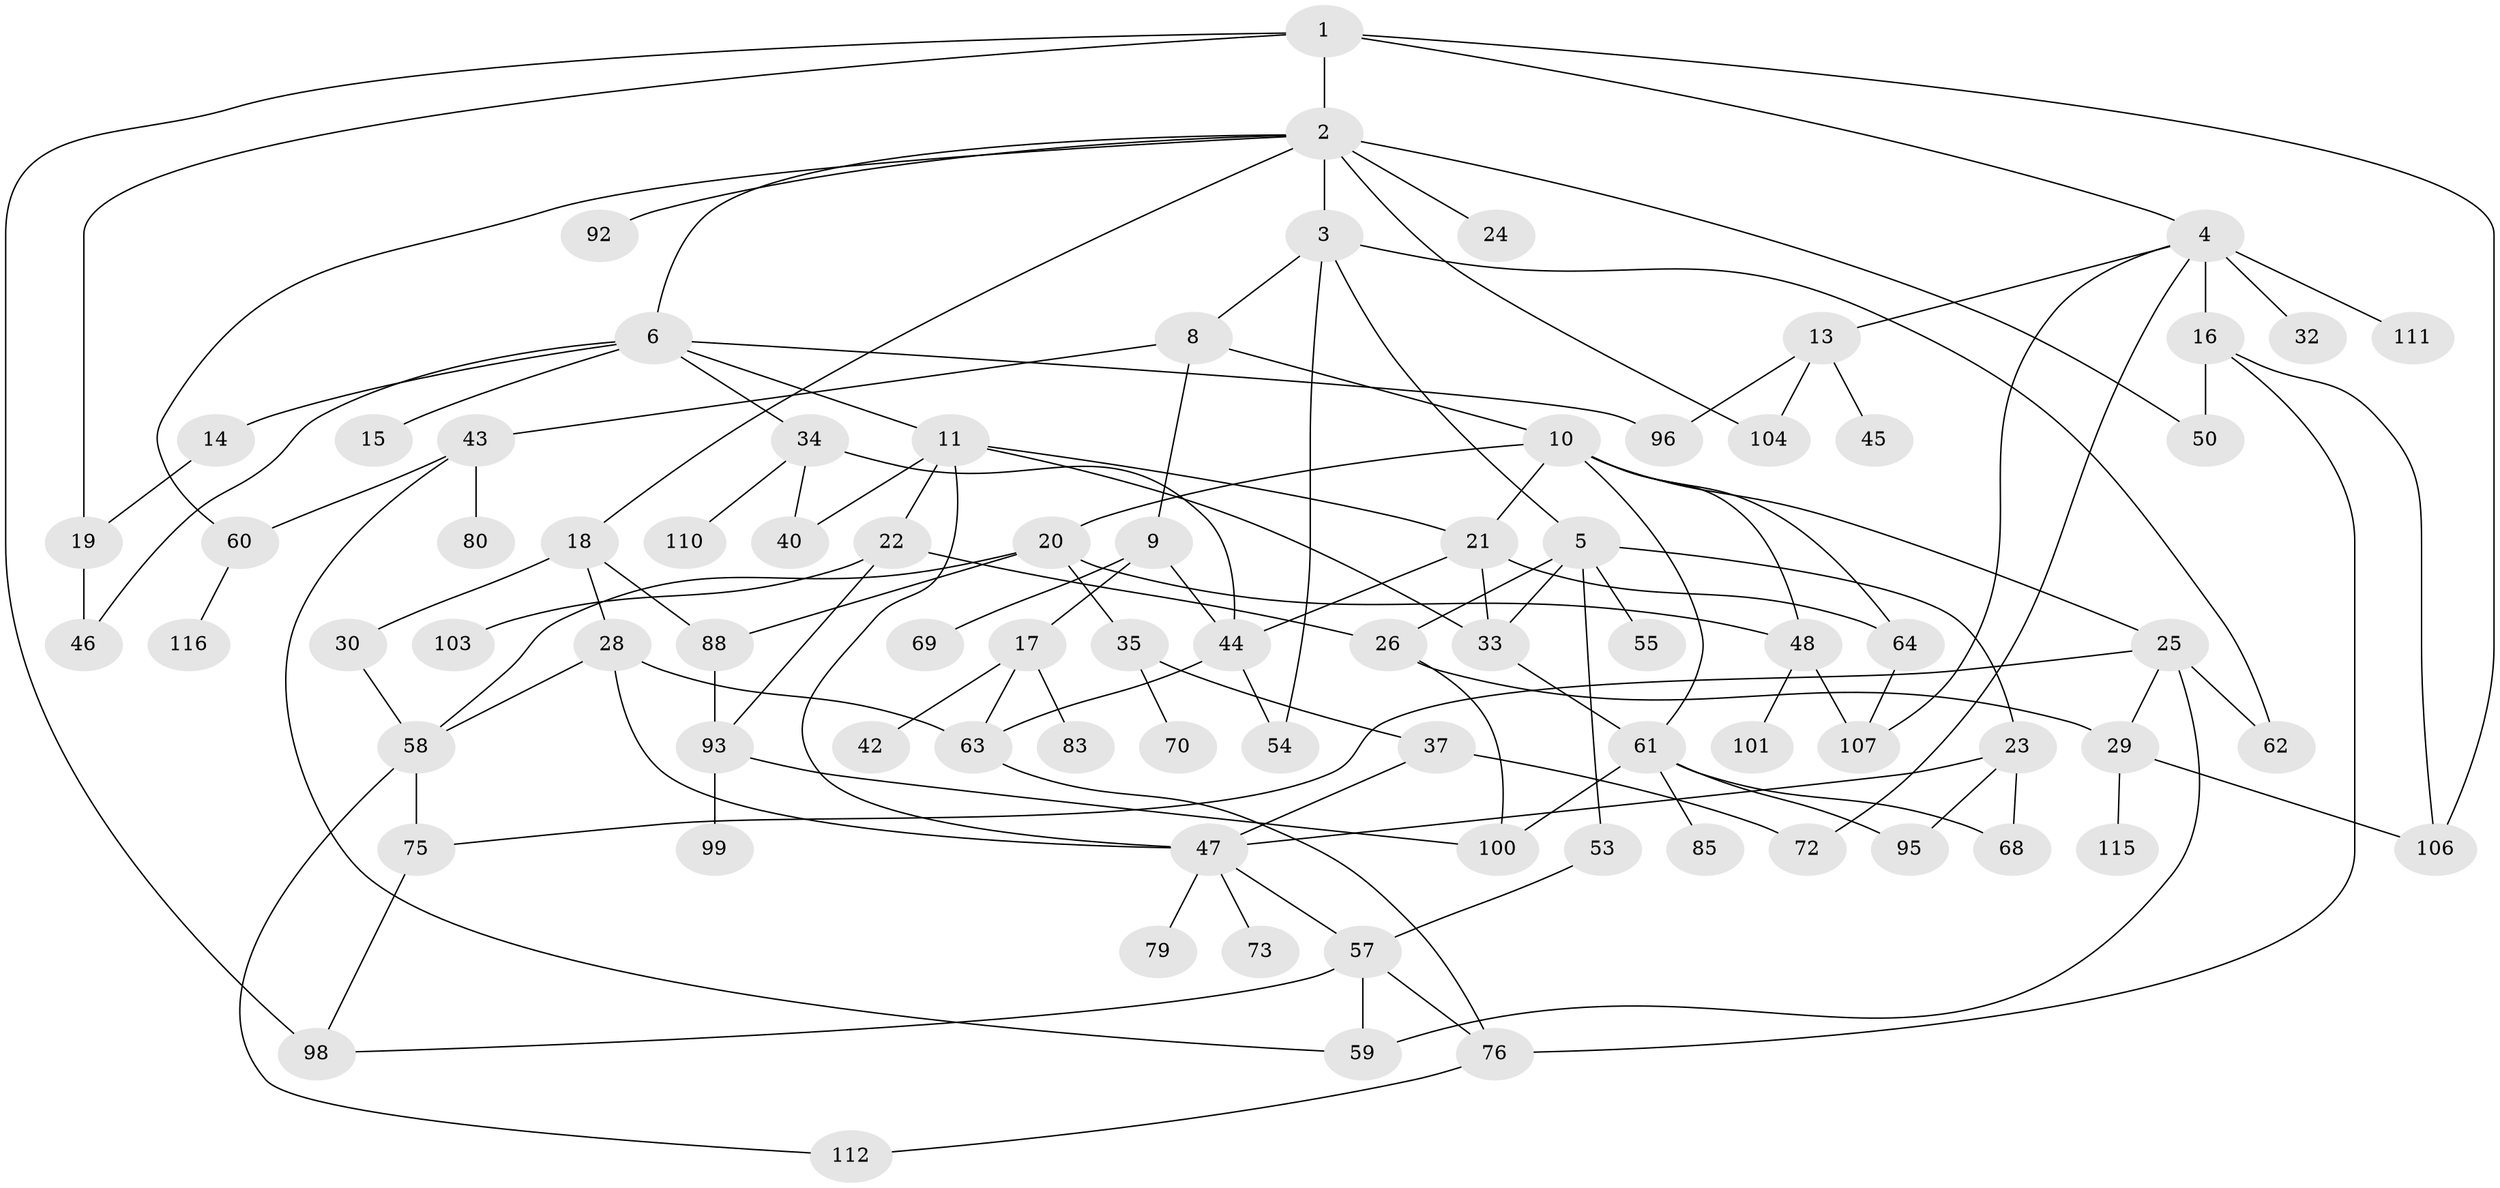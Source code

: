 // original degree distribution, {5: 0.0423728813559322, 8: 0.01694915254237288, 4: 0.211864406779661, 6: 0.03389830508474576, 7: 0.00847457627118644, 3: 0.2033898305084746, 2: 0.2796610169491525, 1: 0.2033898305084746}
// Generated by graph-tools (version 1.1) at 2025/41/03/06/25 10:41:26]
// undirected, 81 vertices, 126 edges
graph export_dot {
graph [start="1"]
  node [color=gray90,style=filled];
  1 [super="+105"];
  2 [super="+12"];
  3 [super="+7"];
  4 [super="+89"];
  5 [super="+78"];
  6 [super="+71"];
  8;
  9 [super="+77"];
  10 [super="+41"];
  11 [super="+39"];
  13 [super="+52"];
  14;
  15;
  16 [super="+108"];
  17;
  18;
  19 [super="+51"];
  20 [super="+74"];
  21 [super="+27"];
  22 [super="+86"];
  23 [super="+31"];
  24 [super="+38"];
  25 [super="+56"];
  26 [super="+36"];
  28 [super="+113"];
  29 [super="+81"];
  30;
  32;
  33;
  34 [super="+87"];
  35;
  37 [super="+102"];
  40;
  42 [super="+66"];
  43;
  44 [super="+94"];
  45;
  46;
  47 [super="+49"];
  48 [super="+82"];
  50;
  53 [super="+91"];
  54;
  55;
  57 [super="+109"];
  58 [super="+65"];
  59 [super="+117"];
  60 [super="+67"];
  61 [super="+84"];
  62;
  63;
  64;
  68;
  69;
  70;
  72;
  73;
  75 [super="+114"];
  76 [super="+90"];
  79;
  80;
  83;
  85 [super="+118"];
  88;
  92;
  93 [super="+97"];
  95;
  96;
  98;
  99;
  100;
  101;
  103;
  104;
  106;
  107;
  110;
  111;
  112;
  115;
  116;
  1 -- 2;
  1 -- 4;
  1 -- 98;
  1 -- 106;
  1 -- 19;
  2 -- 3;
  2 -- 6;
  2 -- 24;
  2 -- 50 [weight=2];
  2 -- 104;
  2 -- 60;
  2 -- 18;
  2 -- 92;
  3 -- 5;
  3 -- 8;
  3 -- 54;
  3 -- 62;
  4 -- 13;
  4 -- 16;
  4 -- 32;
  4 -- 72;
  4 -- 107;
  4 -- 111;
  5 -- 23 [weight=2];
  5 -- 26;
  5 -- 53;
  5 -- 55;
  5 -- 33;
  6 -- 11;
  6 -- 14;
  6 -- 15;
  6 -- 34;
  6 -- 46;
  6 -- 96;
  8 -- 9;
  8 -- 10;
  8 -- 43;
  9 -- 17;
  9 -- 69;
  9 -- 44;
  10 -- 20;
  10 -- 21;
  10 -- 25;
  10 -- 64;
  10 -- 48;
  10 -- 61;
  11 -- 22;
  11 -- 33;
  11 -- 40;
  11 -- 47;
  11 -- 21;
  13 -- 45;
  13 -- 104;
  13 -- 96;
  14 -- 19;
  16 -- 106;
  16 -- 50;
  16 -- 76 [weight=2];
  17 -- 42;
  17 -- 63;
  17 -- 83;
  18 -- 28;
  18 -- 30;
  18 -- 88;
  19 -- 46;
  20 -- 35;
  20 -- 88;
  20 -- 58;
  20 -- 48;
  21 -- 64;
  21 -- 33;
  21 -- 44;
  22 -- 103;
  22 -- 26;
  22 -- 93;
  23 -- 47;
  23 -- 68;
  23 -- 95;
  25 -- 29;
  25 -- 62;
  25 -- 75;
  25 -- 59;
  26 -- 100;
  26 -- 29;
  28 -- 47;
  28 -- 58;
  28 -- 63;
  29 -- 115;
  29 -- 106;
  30 -- 58;
  33 -- 61;
  34 -- 40;
  34 -- 44;
  34 -- 110;
  35 -- 37;
  35 -- 70;
  37 -- 72;
  37 -- 47;
  43 -- 59;
  43 -- 60;
  43 -- 80;
  44 -- 63;
  44 -- 54;
  47 -- 57;
  47 -- 79 [weight=2];
  47 -- 73;
  48 -- 101;
  48 -- 107;
  53 -- 57;
  57 -- 98;
  57 -- 76;
  57 -- 59;
  58 -- 112;
  58 -- 75;
  60 -- 116;
  61 -- 85;
  61 -- 68;
  61 -- 100;
  61 -- 95;
  63 -- 76;
  64 -- 107;
  75 -- 98;
  76 -- 112;
  88 -- 93;
  93 -- 99;
  93 -- 100;
}
